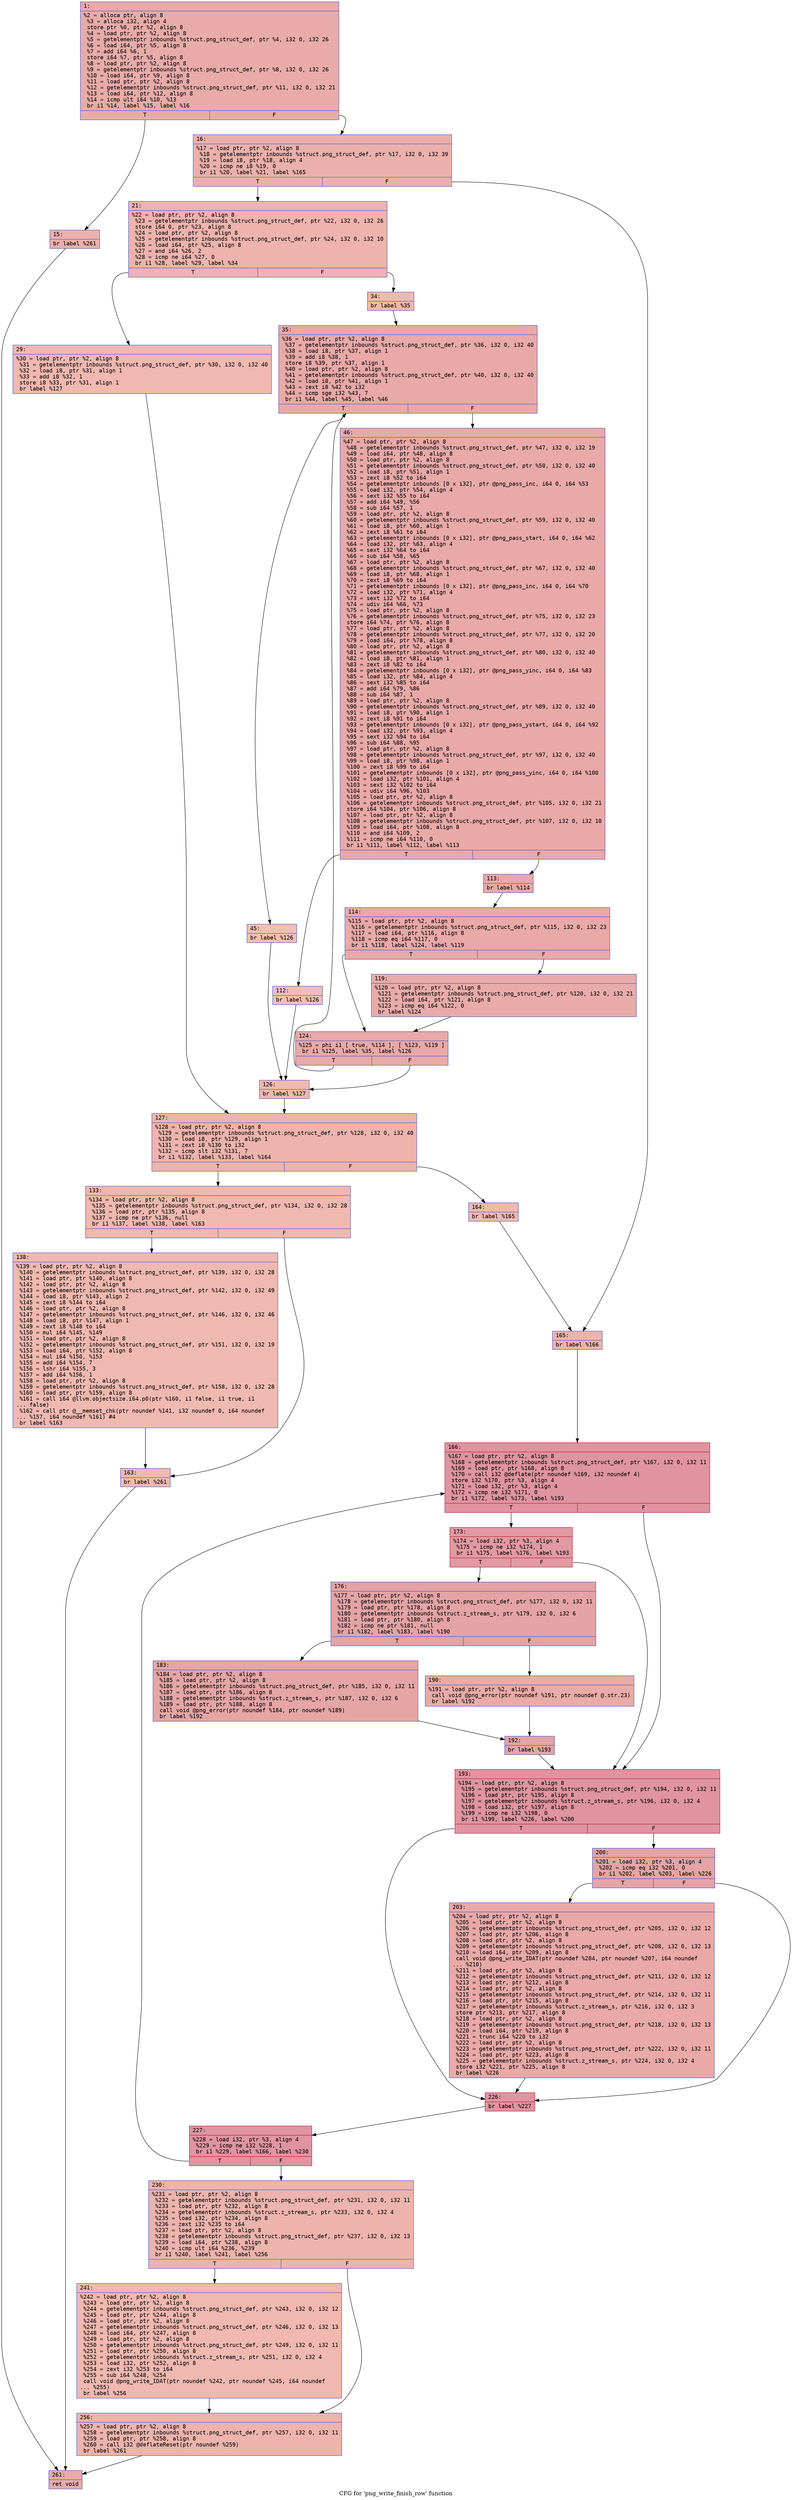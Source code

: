 digraph "CFG for 'png_write_finish_row' function" {
	label="CFG for 'png_write_finish_row' function";

	Node0x6000023afa20 [shape=record,color="#3d50c3ff", style=filled, fillcolor="#cc403a70" fontname="Courier",label="{1:\l|  %2 = alloca ptr, align 8\l  %3 = alloca i32, align 4\l  store ptr %0, ptr %2, align 8\l  %4 = load ptr, ptr %2, align 8\l  %5 = getelementptr inbounds %struct.png_struct_def, ptr %4, i32 0, i32 26\l  %6 = load i64, ptr %5, align 8\l  %7 = add i64 %6, 1\l  store i64 %7, ptr %5, align 8\l  %8 = load ptr, ptr %2, align 8\l  %9 = getelementptr inbounds %struct.png_struct_def, ptr %8, i32 0, i32 26\l  %10 = load i64, ptr %9, align 8\l  %11 = load ptr, ptr %2, align 8\l  %12 = getelementptr inbounds %struct.png_struct_def, ptr %11, i32 0, i32 21\l  %13 = load i64, ptr %12, align 8\l  %14 = icmp ult i64 %10, %13\l  br i1 %14, label %15, label %16\l|{<s0>T|<s1>F}}"];
	Node0x6000023afa20:s0 -> Node0x6000023afa70[tooltip="1 -> 15\nProbability 50.00%" ];
	Node0x6000023afa20:s1 -> Node0x6000023afac0[tooltip="1 -> 16\nProbability 50.00%" ];
	Node0x6000023afa70 [shape=record,color="#3d50c3ff", style=filled, fillcolor="#d24b4070" fontname="Courier",label="{15:\l|  br label %261\l}"];
	Node0x6000023afa70 -> Node0x6000023a8550[tooltip="15 -> 261\nProbability 100.00%" ];
	Node0x6000023afac0 [shape=record,color="#3d50c3ff", style=filled, fillcolor="#d24b4070" fontname="Courier",label="{16:\l|  %17 = load ptr, ptr %2, align 8\l  %18 = getelementptr inbounds %struct.png_struct_def, ptr %17, i32 0, i32 39\l  %19 = load i8, ptr %18, align 4\l  %20 = icmp ne i8 %19, 0\l  br i1 %20, label %21, label %165\l|{<s0>T|<s1>F}}"];
	Node0x6000023afac0:s0 -> Node0x6000023afb10[tooltip="16 -> 21\nProbability 62.50%" ];
	Node0x6000023afac0:s1 -> Node0x6000023a80a0[tooltip="16 -> 165\nProbability 37.50%" ];
	Node0x6000023afb10 [shape=record,color="#3d50c3ff", style=filled, fillcolor="#d6524470" fontname="Courier",label="{21:\l|  %22 = load ptr, ptr %2, align 8\l  %23 = getelementptr inbounds %struct.png_struct_def, ptr %22, i32 0, i32 26\l  store i64 0, ptr %23, align 8\l  %24 = load ptr, ptr %2, align 8\l  %25 = getelementptr inbounds %struct.png_struct_def, ptr %24, i32 0, i32 10\l  %26 = load i64, ptr %25, align 8\l  %27 = and i64 %26, 2\l  %28 = icmp ne i64 %27, 0\l  br i1 %28, label %29, label %34\l|{<s0>T|<s1>F}}"];
	Node0x6000023afb10:s0 -> Node0x6000023afb60[tooltip="21 -> 29\nProbability 50.00%" ];
	Node0x6000023afb10:s1 -> Node0x6000023afbb0[tooltip="21 -> 34\nProbability 50.00%" ];
	Node0x6000023afb60 [shape=record,color="#3d50c3ff", style=filled, fillcolor="#dc5d4a70" fontname="Courier",label="{29:\l|  %30 = load ptr, ptr %2, align 8\l  %31 = getelementptr inbounds %struct.png_struct_def, ptr %30, i32 0, i32 40\l  %32 = load i8, ptr %31, align 1\l  %33 = add i8 %32, 1\l  store i8 %33, ptr %31, align 1\l  br label %127\l}"];
	Node0x6000023afb60 -> Node0x6000023afed0[tooltip="29 -> 127\nProbability 100.00%" ];
	Node0x6000023afbb0 [shape=record,color="#3d50c3ff", style=filled, fillcolor="#dc5d4a70" fontname="Courier",label="{34:\l|  br label %35\l}"];
	Node0x6000023afbb0 -> Node0x6000023afc00[tooltip="34 -> 35\nProbability 100.00%" ];
	Node0x6000023afc00 [shape=record,color="#3d50c3ff", style=filled, fillcolor="#ca3b3770" fontname="Courier",label="{35:\l|  %36 = load ptr, ptr %2, align 8\l  %37 = getelementptr inbounds %struct.png_struct_def, ptr %36, i32 0, i32 40\l  %38 = load i8, ptr %37, align 1\l  %39 = add i8 %38, 1\l  store i8 %39, ptr %37, align 1\l  %40 = load ptr, ptr %2, align 8\l  %41 = getelementptr inbounds %struct.png_struct_def, ptr %40, i32 0, i32 40\l  %42 = load i8, ptr %41, align 1\l  %43 = zext i8 %42 to i32\l  %44 = icmp sge i32 %43, 7\l  br i1 %44, label %45, label %46\l|{<s0>T|<s1>F}}"];
	Node0x6000023afc00:s0 -> Node0x6000023afc50[tooltip="35 -> 45\nProbability 3.12%" ];
	Node0x6000023afc00:s1 -> Node0x6000023afca0[tooltip="35 -> 46\nProbability 96.88%" ];
	Node0x6000023afc50 [shape=record,color="#3d50c3ff", style=filled, fillcolor="#e36c5570" fontname="Courier",label="{45:\l|  br label %126\l}"];
	Node0x6000023afc50 -> Node0x6000023afe80[tooltip="45 -> 126\nProbability 100.00%" ];
	Node0x6000023afca0 [shape=record,color="#3d50c3ff", style=filled, fillcolor="#ca3b3770" fontname="Courier",label="{46:\l|  %47 = load ptr, ptr %2, align 8\l  %48 = getelementptr inbounds %struct.png_struct_def, ptr %47, i32 0, i32 19\l  %49 = load i64, ptr %48, align 8\l  %50 = load ptr, ptr %2, align 8\l  %51 = getelementptr inbounds %struct.png_struct_def, ptr %50, i32 0, i32 40\l  %52 = load i8, ptr %51, align 1\l  %53 = zext i8 %52 to i64\l  %54 = getelementptr inbounds [0 x i32], ptr @png_pass_inc, i64 0, i64 %53\l  %55 = load i32, ptr %54, align 4\l  %56 = sext i32 %55 to i64\l  %57 = add i64 %49, %56\l  %58 = sub i64 %57, 1\l  %59 = load ptr, ptr %2, align 8\l  %60 = getelementptr inbounds %struct.png_struct_def, ptr %59, i32 0, i32 40\l  %61 = load i8, ptr %60, align 1\l  %62 = zext i8 %61 to i64\l  %63 = getelementptr inbounds [0 x i32], ptr @png_pass_start, i64 0, i64 %62\l  %64 = load i32, ptr %63, align 4\l  %65 = sext i32 %64 to i64\l  %66 = sub i64 %58, %65\l  %67 = load ptr, ptr %2, align 8\l  %68 = getelementptr inbounds %struct.png_struct_def, ptr %67, i32 0, i32 40\l  %69 = load i8, ptr %68, align 1\l  %70 = zext i8 %69 to i64\l  %71 = getelementptr inbounds [0 x i32], ptr @png_pass_inc, i64 0, i64 %70\l  %72 = load i32, ptr %71, align 4\l  %73 = sext i32 %72 to i64\l  %74 = udiv i64 %66, %73\l  %75 = load ptr, ptr %2, align 8\l  %76 = getelementptr inbounds %struct.png_struct_def, ptr %75, i32 0, i32 23\l  store i64 %74, ptr %76, align 8\l  %77 = load ptr, ptr %2, align 8\l  %78 = getelementptr inbounds %struct.png_struct_def, ptr %77, i32 0, i32 20\l  %79 = load i64, ptr %78, align 8\l  %80 = load ptr, ptr %2, align 8\l  %81 = getelementptr inbounds %struct.png_struct_def, ptr %80, i32 0, i32 40\l  %82 = load i8, ptr %81, align 1\l  %83 = zext i8 %82 to i64\l  %84 = getelementptr inbounds [0 x i32], ptr @png_pass_yinc, i64 0, i64 %83\l  %85 = load i32, ptr %84, align 4\l  %86 = sext i32 %85 to i64\l  %87 = add i64 %79, %86\l  %88 = sub i64 %87, 1\l  %89 = load ptr, ptr %2, align 8\l  %90 = getelementptr inbounds %struct.png_struct_def, ptr %89, i32 0, i32 40\l  %91 = load i8, ptr %90, align 1\l  %92 = zext i8 %91 to i64\l  %93 = getelementptr inbounds [0 x i32], ptr @png_pass_ystart, i64 0, i64 %92\l  %94 = load i32, ptr %93, align 4\l  %95 = sext i32 %94 to i64\l  %96 = sub i64 %88, %95\l  %97 = load ptr, ptr %2, align 8\l  %98 = getelementptr inbounds %struct.png_struct_def, ptr %97, i32 0, i32 40\l  %99 = load i8, ptr %98, align 1\l  %100 = zext i8 %99 to i64\l  %101 = getelementptr inbounds [0 x i32], ptr @png_pass_yinc, i64 0, i64 %100\l  %102 = load i32, ptr %101, align 4\l  %103 = sext i32 %102 to i64\l  %104 = udiv i64 %96, %103\l  %105 = load ptr, ptr %2, align 8\l  %106 = getelementptr inbounds %struct.png_struct_def, ptr %105, i32 0, i32 21\l  store i64 %104, ptr %106, align 8\l  %107 = load ptr, ptr %2, align 8\l  %108 = getelementptr inbounds %struct.png_struct_def, ptr %107, i32 0, i32 10\l  %109 = load i64, ptr %108, align 8\l  %110 = and i64 %109, 2\l  %111 = icmp ne i64 %110, 0\l  br i1 %111, label %112, label %113\l|{<s0>T|<s1>F}}"];
	Node0x6000023afca0:s0 -> Node0x6000023afcf0[tooltip="46 -> 112\nProbability 3.12%" ];
	Node0x6000023afca0:s1 -> Node0x6000023afd40[tooltip="46 -> 113\nProbability 96.88%" ];
	Node0x6000023afcf0 [shape=record,color="#3d50c3ff", style=filled, fillcolor="#e36c5570" fontname="Courier",label="{112:\l|  br label %126\l}"];
	Node0x6000023afcf0 -> Node0x6000023afe80[tooltip="112 -> 126\nProbability 100.00%" ];
	Node0x6000023afd40 [shape=record,color="#3d50c3ff", style=filled, fillcolor="#ca3b3770" fontname="Courier",label="{113:\l|  br label %114\l}"];
	Node0x6000023afd40 -> Node0x6000023afd90[tooltip="113 -> 114\nProbability 100.00%" ];
	Node0x6000023afd90 [shape=record,color="#3d50c3ff", style=filled, fillcolor="#ca3b3770" fontname="Courier",label="{114:\l|  %115 = load ptr, ptr %2, align 8\l  %116 = getelementptr inbounds %struct.png_struct_def, ptr %115, i32 0, i32 23\l  %117 = load i64, ptr %116, align 8\l  %118 = icmp eq i64 %117, 0\l  br i1 %118, label %124, label %119\l|{<s0>T|<s1>F}}"];
	Node0x6000023afd90:s0 -> Node0x6000023afe30[tooltip="114 -> 124\nProbability 37.50%" ];
	Node0x6000023afd90:s1 -> Node0x6000023afde0[tooltip="114 -> 119\nProbability 62.50%" ];
	Node0x6000023afde0 [shape=record,color="#3d50c3ff", style=filled, fillcolor="#cc403a70" fontname="Courier",label="{119:\l|  %120 = load ptr, ptr %2, align 8\l  %121 = getelementptr inbounds %struct.png_struct_def, ptr %120, i32 0, i32 21\l  %122 = load i64, ptr %121, align 8\l  %123 = icmp eq i64 %122, 0\l  br label %124\l}"];
	Node0x6000023afde0 -> Node0x6000023afe30[tooltip="119 -> 124\nProbability 100.00%" ];
	Node0x6000023afe30 [shape=record,color="#3d50c3ff", style=filled, fillcolor="#ca3b3770" fontname="Courier",label="{124:\l|  %125 = phi i1 [ true, %114 ], [ %123, %119 ]\l  br i1 %125, label %35, label %126\l|{<s0>T|<s1>F}}"];
	Node0x6000023afe30:s0 -> Node0x6000023afc00[tooltip="124 -> 35\nProbability 96.88%" ];
	Node0x6000023afe30:s1 -> Node0x6000023afe80[tooltip="124 -> 126\nProbability 3.12%" ];
	Node0x6000023afe80 [shape=record,color="#3d50c3ff", style=filled, fillcolor="#dc5d4a70" fontname="Courier",label="{126:\l|  br label %127\l}"];
	Node0x6000023afe80 -> Node0x6000023afed0[tooltip="126 -> 127\nProbability 100.00%" ];
	Node0x6000023afed0 [shape=record,color="#3d50c3ff", style=filled, fillcolor="#d6524470" fontname="Courier",label="{127:\l|  %128 = load ptr, ptr %2, align 8\l  %129 = getelementptr inbounds %struct.png_struct_def, ptr %128, i32 0, i32 40\l  %130 = load i8, ptr %129, align 1\l  %131 = zext i8 %130 to i32\l  %132 = icmp slt i32 %131, 7\l  br i1 %132, label %133, label %164\l|{<s0>T|<s1>F}}"];
	Node0x6000023afed0:s0 -> Node0x6000023aff20[tooltip="127 -> 133\nProbability 50.00%" ];
	Node0x6000023afed0:s1 -> Node0x6000023a8050[tooltip="127 -> 164\nProbability 50.00%" ];
	Node0x6000023aff20 [shape=record,color="#3d50c3ff", style=filled, fillcolor="#dc5d4a70" fontname="Courier",label="{133:\l|  %134 = load ptr, ptr %2, align 8\l  %135 = getelementptr inbounds %struct.png_struct_def, ptr %134, i32 0, i32 28\l  %136 = load ptr, ptr %135, align 8\l  %137 = icmp ne ptr %136, null\l  br i1 %137, label %138, label %163\l|{<s0>T|<s1>F}}"];
	Node0x6000023aff20:s0 -> Node0x6000023aff70[tooltip="133 -> 138\nProbability 62.50%" ];
	Node0x6000023aff20:s1 -> Node0x6000023a8000[tooltip="133 -> 163\nProbability 37.50%" ];
	Node0x6000023aff70 [shape=record,color="#3d50c3ff", style=filled, fillcolor="#de614d70" fontname="Courier",label="{138:\l|  %139 = load ptr, ptr %2, align 8\l  %140 = getelementptr inbounds %struct.png_struct_def, ptr %139, i32 0, i32 28\l  %141 = load ptr, ptr %140, align 8\l  %142 = load ptr, ptr %2, align 8\l  %143 = getelementptr inbounds %struct.png_struct_def, ptr %142, i32 0, i32 49\l  %144 = load i8, ptr %143, align 2\l  %145 = zext i8 %144 to i64\l  %146 = load ptr, ptr %2, align 8\l  %147 = getelementptr inbounds %struct.png_struct_def, ptr %146, i32 0, i32 46\l  %148 = load i8, ptr %147, align 1\l  %149 = zext i8 %148 to i64\l  %150 = mul i64 %145, %149\l  %151 = load ptr, ptr %2, align 8\l  %152 = getelementptr inbounds %struct.png_struct_def, ptr %151, i32 0, i32 19\l  %153 = load i64, ptr %152, align 8\l  %154 = mul i64 %150, %153\l  %155 = add i64 %154, 7\l  %156 = lshr i64 %155, 3\l  %157 = add i64 %156, 1\l  %158 = load ptr, ptr %2, align 8\l  %159 = getelementptr inbounds %struct.png_struct_def, ptr %158, i32 0, i32 28\l  %160 = load ptr, ptr %159, align 8\l  %161 = call i64 @llvm.objectsize.i64.p0(ptr %160, i1 false, i1 true, i1\l... false)\l  %162 = call ptr @__memset_chk(ptr noundef %141, i32 noundef 0, i64 noundef\l... %157, i64 noundef %161) #4\l  br label %163\l}"];
	Node0x6000023aff70 -> Node0x6000023a8000[tooltip="138 -> 163\nProbability 100.00%" ];
	Node0x6000023a8000 [shape=record,color="#3d50c3ff", style=filled, fillcolor="#dc5d4a70" fontname="Courier",label="{163:\l|  br label %261\l}"];
	Node0x6000023a8000 -> Node0x6000023a8550[tooltip="163 -> 261\nProbability 100.00%" ];
	Node0x6000023a8050 [shape=record,color="#3d50c3ff", style=filled, fillcolor="#dc5d4a70" fontname="Courier",label="{164:\l|  br label %165\l}"];
	Node0x6000023a8050 -> Node0x6000023a80a0[tooltip="164 -> 165\nProbability 100.00%" ];
	Node0x6000023a80a0 [shape=record,color="#3d50c3ff", style=filled, fillcolor="#d6524470" fontname="Courier",label="{165:\l|  br label %166\l}"];
	Node0x6000023a80a0 -> Node0x6000023a80f0[tooltip="165 -> 166\nProbability 100.00%" ];
	Node0x6000023a80f0 [shape=record,color="#b70d28ff", style=filled, fillcolor="#b70d2870" fontname="Courier",label="{166:\l|  %167 = load ptr, ptr %2, align 8\l  %168 = getelementptr inbounds %struct.png_struct_def, ptr %167, i32 0, i32 11\l  %169 = load ptr, ptr %168, align 8\l  %170 = call i32 @deflate(ptr noundef %169, i32 noundef 4)\l  store i32 %170, ptr %3, align 4\l  %171 = load i32, ptr %3, align 4\l  %172 = icmp ne i32 %171, 0\l  br i1 %172, label %173, label %193\l|{<s0>T|<s1>F}}"];
	Node0x6000023a80f0:s0 -> Node0x6000023a8140[tooltip="166 -> 173\nProbability 62.50%" ];
	Node0x6000023a80f0:s1 -> Node0x6000023a82d0[tooltip="166 -> 193\nProbability 37.50%" ];
	Node0x6000023a8140 [shape=record,color="#b70d28ff", style=filled, fillcolor="#bb1b2c70" fontname="Courier",label="{173:\l|  %174 = load i32, ptr %3, align 4\l  %175 = icmp ne i32 %174, 1\l  br i1 %175, label %176, label %193\l|{<s0>T|<s1>F}}"];
	Node0x6000023a8140:s0 -> Node0x6000023a8190[tooltip="173 -> 176\nProbability 50.00%" ];
	Node0x6000023a8140:s1 -> Node0x6000023a82d0[tooltip="173 -> 193\nProbability 50.00%" ];
	Node0x6000023a8190 [shape=record,color="#3d50c3ff", style=filled, fillcolor="#c32e3170" fontname="Courier",label="{176:\l|  %177 = load ptr, ptr %2, align 8\l  %178 = getelementptr inbounds %struct.png_struct_def, ptr %177, i32 0, i32 11\l  %179 = load ptr, ptr %178, align 8\l  %180 = getelementptr inbounds %struct.z_stream_s, ptr %179, i32 0, i32 6\l  %181 = load ptr, ptr %180, align 8\l  %182 = icmp ne ptr %181, null\l  br i1 %182, label %183, label %190\l|{<s0>T|<s1>F}}"];
	Node0x6000023a8190:s0 -> Node0x6000023a81e0[tooltip="176 -> 183\nProbability 62.50%" ];
	Node0x6000023a8190:s1 -> Node0x6000023a8230[tooltip="176 -> 190\nProbability 37.50%" ];
	Node0x6000023a81e0 [shape=record,color="#3d50c3ff", style=filled, fillcolor="#c5333470" fontname="Courier",label="{183:\l|  %184 = load ptr, ptr %2, align 8\l  %185 = load ptr, ptr %2, align 8\l  %186 = getelementptr inbounds %struct.png_struct_def, ptr %185, i32 0, i32 11\l  %187 = load ptr, ptr %186, align 8\l  %188 = getelementptr inbounds %struct.z_stream_s, ptr %187, i32 0, i32 6\l  %189 = load ptr, ptr %188, align 8\l  call void @png_error(ptr noundef %184, ptr noundef %189)\l  br label %192\l}"];
	Node0x6000023a81e0 -> Node0x6000023a8280[tooltip="183 -> 192\nProbability 100.00%" ];
	Node0x6000023a8230 [shape=record,color="#3d50c3ff", style=filled, fillcolor="#cc403a70" fontname="Courier",label="{190:\l|  %191 = load ptr, ptr %2, align 8\l  call void @png_error(ptr noundef %191, ptr noundef @.str.23)\l  br label %192\l}"];
	Node0x6000023a8230 -> Node0x6000023a8280[tooltip="190 -> 192\nProbability 100.00%" ];
	Node0x6000023a8280 [shape=record,color="#3d50c3ff", style=filled, fillcolor="#c32e3170" fontname="Courier",label="{192:\l|  br label %193\l}"];
	Node0x6000023a8280 -> Node0x6000023a82d0[tooltip="192 -> 193\nProbability 100.00%" ];
	Node0x6000023a82d0 [shape=record,color="#b70d28ff", style=filled, fillcolor="#b70d2870" fontname="Courier",label="{193:\l|  %194 = load ptr, ptr %2, align 8\l  %195 = getelementptr inbounds %struct.png_struct_def, ptr %194, i32 0, i32 11\l  %196 = load ptr, ptr %195, align 8\l  %197 = getelementptr inbounds %struct.z_stream_s, ptr %196, i32 0, i32 4\l  %198 = load i32, ptr %197, align 8\l  %199 = icmp ne i32 %198, 0\l  br i1 %199, label %226, label %200\l|{<s0>T|<s1>F}}"];
	Node0x6000023a82d0:s0 -> Node0x6000023a83c0[tooltip="193 -> 226\nProbability 62.50%" ];
	Node0x6000023a82d0:s1 -> Node0x6000023a8320[tooltip="193 -> 200\nProbability 37.50%" ];
	Node0x6000023a8320 [shape=record,color="#3d50c3ff", style=filled, fillcolor="#c32e3170" fontname="Courier",label="{200:\l|  %201 = load i32, ptr %3, align 4\l  %202 = icmp eq i32 %201, 0\l  br i1 %202, label %203, label %226\l|{<s0>T|<s1>F}}"];
	Node0x6000023a8320:s0 -> Node0x6000023a8370[tooltip="200 -> 203\nProbability 37.50%" ];
	Node0x6000023a8320:s1 -> Node0x6000023a83c0[tooltip="200 -> 226\nProbability 62.50%" ];
	Node0x6000023a8370 [shape=record,color="#3d50c3ff", style=filled, fillcolor="#ca3b3770" fontname="Courier",label="{203:\l|  %204 = load ptr, ptr %2, align 8\l  %205 = load ptr, ptr %2, align 8\l  %206 = getelementptr inbounds %struct.png_struct_def, ptr %205, i32 0, i32 12\l  %207 = load ptr, ptr %206, align 8\l  %208 = load ptr, ptr %2, align 8\l  %209 = getelementptr inbounds %struct.png_struct_def, ptr %208, i32 0, i32 13\l  %210 = load i64, ptr %209, align 8\l  call void @png_write_IDAT(ptr noundef %204, ptr noundef %207, i64 noundef\l... %210)\l  %211 = load ptr, ptr %2, align 8\l  %212 = getelementptr inbounds %struct.png_struct_def, ptr %211, i32 0, i32 12\l  %213 = load ptr, ptr %212, align 8\l  %214 = load ptr, ptr %2, align 8\l  %215 = getelementptr inbounds %struct.png_struct_def, ptr %214, i32 0, i32 11\l  %216 = load ptr, ptr %215, align 8\l  %217 = getelementptr inbounds %struct.z_stream_s, ptr %216, i32 0, i32 3\l  store ptr %213, ptr %217, align 8\l  %218 = load ptr, ptr %2, align 8\l  %219 = getelementptr inbounds %struct.png_struct_def, ptr %218, i32 0, i32 13\l  %220 = load i64, ptr %219, align 8\l  %221 = trunc i64 %220 to i32\l  %222 = load ptr, ptr %2, align 8\l  %223 = getelementptr inbounds %struct.png_struct_def, ptr %222, i32 0, i32 11\l  %224 = load ptr, ptr %223, align 8\l  %225 = getelementptr inbounds %struct.z_stream_s, ptr %224, i32 0, i32 4\l  store i32 %221, ptr %225, align 8\l  br label %226\l}"];
	Node0x6000023a8370 -> Node0x6000023a83c0[tooltip="203 -> 226\nProbability 100.00%" ];
	Node0x6000023a83c0 [shape=record,color="#b70d28ff", style=filled, fillcolor="#b70d2870" fontname="Courier",label="{226:\l|  br label %227\l}"];
	Node0x6000023a83c0 -> Node0x6000023a8410[tooltip="226 -> 227\nProbability 100.00%" ];
	Node0x6000023a8410 [shape=record,color="#b70d28ff", style=filled, fillcolor="#b70d2870" fontname="Courier",label="{227:\l|  %228 = load i32, ptr %3, align 4\l  %229 = icmp ne i32 %228, 1\l  br i1 %229, label %166, label %230\l|{<s0>T|<s1>F}}"];
	Node0x6000023a8410:s0 -> Node0x6000023a80f0[tooltip="227 -> 166\nProbability 96.88%" ];
	Node0x6000023a8410:s1 -> Node0x6000023a8460[tooltip="227 -> 230\nProbability 3.12%" ];
	Node0x6000023a8460 [shape=record,color="#3d50c3ff", style=filled, fillcolor="#d6524470" fontname="Courier",label="{230:\l|  %231 = load ptr, ptr %2, align 8\l  %232 = getelementptr inbounds %struct.png_struct_def, ptr %231, i32 0, i32 11\l  %233 = load ptr, ptr %232, align 8\l  %234 = getelementptr inbounds %struct.z_stream_s, ptr %233, i32 0, i32 4\l  %235 = load i32, ptr %234, align 8\l  %236 = zext i32 %235 to i64\l  %237 = load ptr, ptr %2, align 8\l  %238 = getelementptr inbounds %struct.png_struct_def, ptr %237, i32 0, i32 13\l  %239 = load i64, ptr %238, align 8\l  %240 = icmp ult i64 %236, %239\l  br i1 %240, label %241, label %256\l|{<s0>T|<s1>F}}"];
	Node0x6000023a8460:s0 -> Node0x6000023a84b0[tooltip="230 -> 241\nProbability 50.00%" ];
	Node0x6000023a8460:s1 -> Node0x6000023a8500[tooltip="230 -> 256\nProbability 50.00%" ];
	Node0x6000023a84b0 [shape=record,color="#3d50c3ff", style=filled, fillcolor="#dc5d4a70" fontname="Courier",label="{241:\l|  %242 = load ptr, ptr %2, align 8\l  %243 = load ptr, ptr %2, align 8\l  %244 = getelementptr inbounds %struct.png_struct_def, ptr %243, i32 0, i32 12\l  %245 = load ptr, ptr %244, align 8\l  %246 = load ptr, ptr %2, align 8\l  %247 = getelementptr inbounds %struct.png_struct_def, ptr %246, i32 0, i32 13\l  %248 = load i64, ptr %247, align 8\l  %249 = load ptr, ptr %2, align 8\l  %250 = getelementptr inbounds %struct.png_struct_def, ptr %249, i32 0, i32 11\l  %251 = load ptr, ptr %250, align 8\l  %252 = getelementptr inbounds %struct.z_stream_s, ptr %251, i32 0, i32 4\l  %253 = load i32, ptr %252, align 8\l  %254 = zext i32 %253 to i64\l  %255 = sub i64 %248, %254\l  call void @png_write_IDAT(ptr noundef %242, ptr noundef %245, i64 noundef\l... %255)\l  br label %256\l}"];
	Node0x6000023a84b0 -> Node0x6000023a8500[tooltip="241 -> 256\nProbability 100.00%" ];
	Node0x6000023a8500 [shape=record,color="#3d50c3ff", style=filled, fillcolor="#d6524470" fontname="Courier",label="{256:\l|  %257 = load ptr, ptr %2, align 8\l  %258 = getelementptr inbounds %struct.png_struct_def, ptr %257, i32 0, i32 11\l  %259 = load ptr, ptr %258, align 8\l  %260 = call i32 @deflateReset(ptr noundef %259)\l  br label %261\l}"];
	Node0x6000023a8500 -> Node0x6000023a8550[tooltip="256 -> 261\nProbability 100.00%" ];
	Node0x6000023a8550 [shape=record,color="#3d50c3ff", style=filled, fillcolor="#cc403a70" fontname="Courier",label="{261:\l|  ret void\l}"];
}
